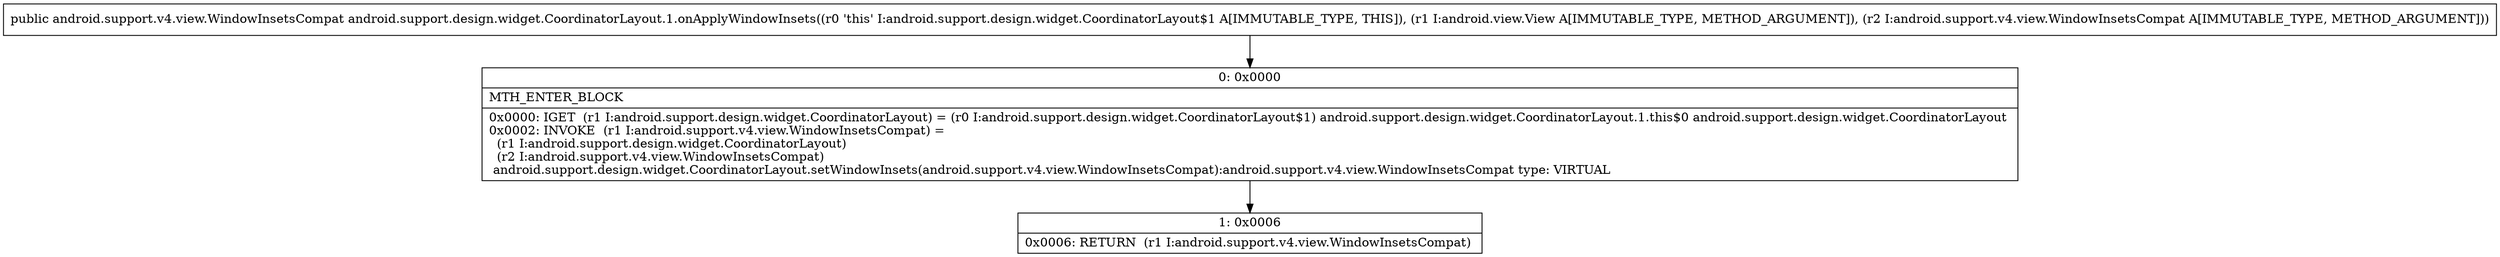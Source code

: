 digraph "CFG forandroid.support.design.widget.CoordinatorLayout.1.onApplyWindowInsets(Landroid\/view\/View;Landroid\/support\/v4\/view\/WindowInsetsCompat;)Landroid\/support\/v4\/view\/WindowInsetsCompat;" {
Node_0 [shape=record,label="{0\:\ 0x0000|MTH_ENTER_BLOCK\l|0x0000: IGET  (r1 I:android.support.design.widget.CoordinatorLayout) = (r0 I:android.support.design.widget.CoordinatorLayout$1) android.support.design.widget.CoordinatorLayout.1.this$0 android.support.design.widget.CoordinatorLayout \l0x0002: INVOKE  (r1 I:android.support.v4.view.WindowInsetsCompat) = \l  (r1 I:android.support.design.widget.CoordinatorLayout)\l  (r2 I:android.support.v4.view.WindowInsetsCompat)\l android.support.design.widget.CoordinatorLayout.setWindowInsets(android.support.v4.view.WindowInsetsCompat):android.support.v4.view.WindowInsetsCompat type: VIRTUAL \l}"];
Node_1 [shape=record,label="{1\:\ 0x0006|0x0006: RETURN  (r1 I:android.support.v4.view.WindowInsetsCompat) \l}"];
MethodNode[shape=record,label="{public android.support.v4.view.WindowInsetsCompat android.support.design.widget.CoordinatorLayout.1.onApplyWindowInsets((r0 'this' I:android.support.design.widget.CoordinatorLayout$1 A[IMMUTABLE_TYPE, THIS]), (r1 I:android.view.View A[IMMUTABLE_TYPE, METHOD_ARGUMENT]), (r2 I:android.support.v4.view.WindowInsetsCompat A[IMMUTABLE_TYPE, METHOD_ARGUMENT])) }"];
MethodNode -> Node_0;
Node_0 -> Node_1;
}

